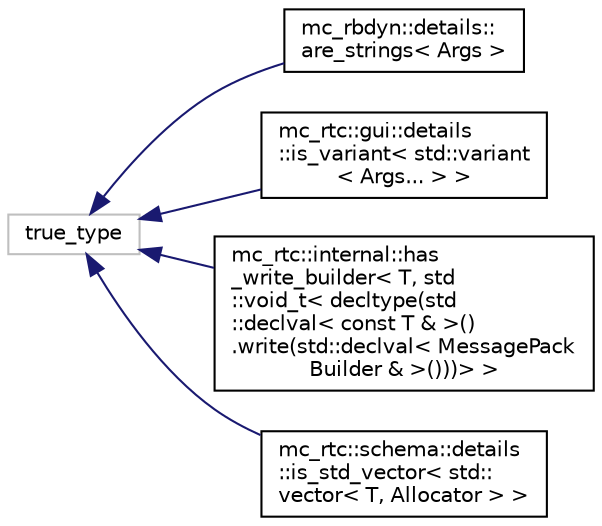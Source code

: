 digraph "Graphical Class Hierarchy"
{
 // INTERACTIVE_SVG=YES
 // LATEX_PDF_SIZE
  edge [fontname="Helvetica",fontsize="10",labelfontname="Helvetica",labelfontsize="10"];
  node [fontname="Helvetica",fontsize="10",shape=record];
  rankdir="LR";
  Node66 [label="true_type",height=0.2,width=0.4,color="grey75", fillcolor="white", style="filled",tooltip=" "];
  Node66 -> Node0 [dir="back",color="midnightblue",fontsize="10",style="solid",fontname="Helvetica"];
  Node0 [label="mc_rbdyn::details::\lare_strings\< Args \>",height=0.2,width=0.4,color="black", fillcolor="white", style="filled",URL="$structmc__rbdyn_1_1details_1_1are__strings.html",tooltip=" "];
  Node66 -> Node68 [dir="back",color="midnightblue",fontsize="10",style="solid",fontname="Helvetica"];
  Node68 [label="mc_rtc::gui::details\l::is_variant\< std::variant\l\< Args... \> \>",height=0.2,width=0.4,color="black", fillcolor="white", style="filled",URL="$structmc__rtc_1_1gui_1_1details_1_1is__variant_3_01std_1_1variant_3_01Args_8_8_8_01_4_01_4.html",tooltip=" "];
  Node66 -> Node69 [dir="back",color="midnightblue",fontsize="10",style="solid",fontname="Helvetica"];
  Node69 [label="mc_rtc::internal::has\l_write_builder\< T, std\l::void_t\< decltype(std\l::declval\< const T & \>()\l.write(std::declval\< MessagePack\lBuilder & \>()))\> \>",height=0.2,width=0.4,color="black", fillcolor="white", style="filled",URL="$structmc__rtc_1_1internal_1_1has__write__builder_3_01T_00_01std_1_1void__t_3_01decltype_07std_1_1f30e14306a8a05c633790cd1bae0d02.html",tooltip=" "];
  Node66 -> Node70 [dir="back",color="midnightblue",fontsize="10",style="solid",fontname="Helvetica"];
  Node70 [label="mc_rtc::schema::details\l::is_std_vector\< std::\lvector\< T, Allocator \> \>",height=0.2,width=0.4,color="black", fillcolor="white", style="filled",URL="$structmc__rtc_1_1schema_1_1details_1_1is__std__vector_3_01std_1_1vector_3_01T_00_01Allocator_01_4_01_4.html",tooltip=" "];
}
